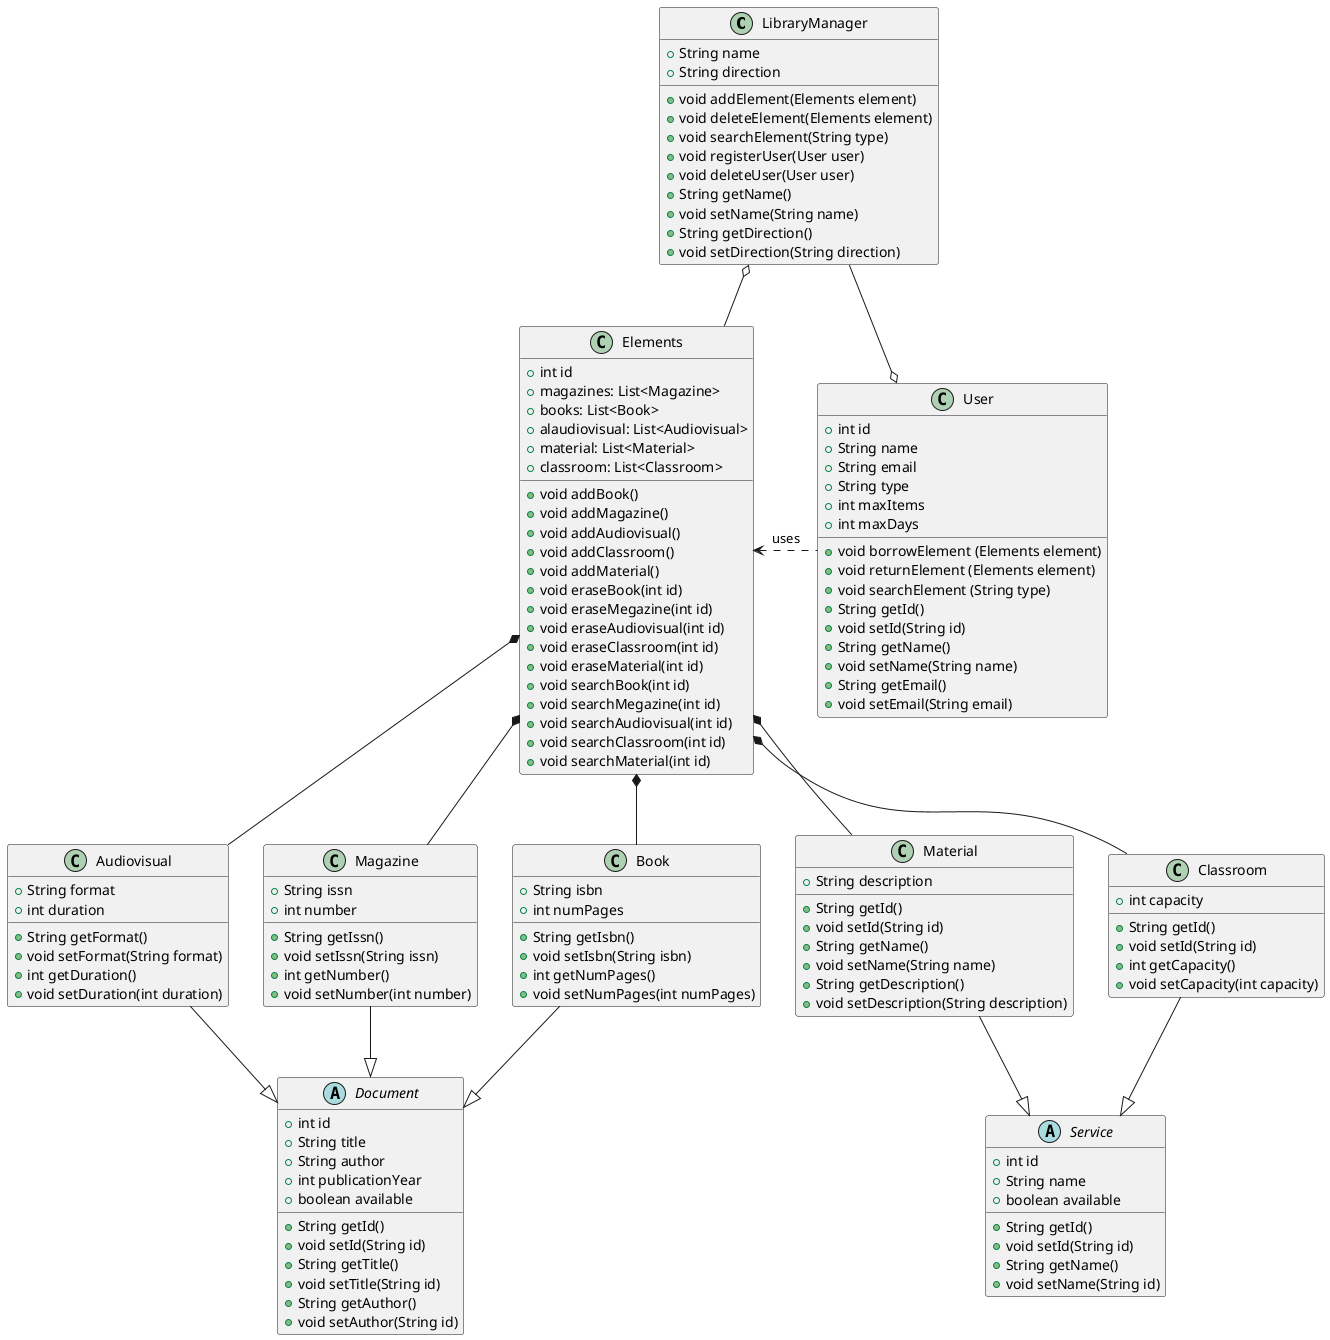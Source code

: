 @startuml

LibraryManager o-- Elements
LibraryManager --o User
Elements <.right. User : uses
Elements *-- Book
Elements *-- Magazine
Elements *-- Material
Elements *-- Classroom
Elements *-- Audiovisual
Service <|-up- Classroom
Service <|-up- Material
Document <|-up- Book
Document <|-up- Magazine
Document <|-up- Audiovisual

class Material {
    +String description
    +String getId()
    +void setId(String id)
    +String getName()
    +void setName(String name)
    +String getDescription()
    +void setDescription(String description)
}

class Elements {
    +int id
    +magazines: List<Magazine> 
    +books: List<Book> 
    +alaudiovisual: List<Audiovisual>
    +material: List<Material>
    +classroom: List<Classroom>
    +void addBook()
    +void addMagazine()
    +void addAudiovisual()
    +void addClassroom()
    +void addMaterial()
    +void eraseBook(int id)
    +void eraseMegazine(int id)
    +void eraseAudiovisual(int id)
    +void eraseClassroom(int id)
    +void eraseMaterial(int id)
    +void searchBook(int id)
    +void searchMegazine(int id)
    +void searchAudiovisual(int id)
    +void searchClassroom(int id)
    +void searchMaterial(int id)
}

abstract class Document {
    +int id
    +String title
    +String author
    +int publicationYear
    +boolean available
    +String getId()
    +void setId(String id)
    +String getTitle()
    +void setTitle(String id)
    +String getAuthor()
    +void setAuthor(String id)
    
}

class User {
    +int id
    +String name
    +String email
    +String type
    +int maxItems
    +int maxDays
    +void borrowElement (Elements element)
    +void returnElement (Elements element)
    +void searchElement (String type)
    +String getId()
    +void setId(String id)
    +String getName()
    +void setName(String name)
    +String getEmail()
    +void setEmail(String email)
}

class Book {
    +String isbn
    +int numPages
    +String getIsbn()
    +void setIsbn(String isbn)
    +int getNumPages()
    +void setNumPages(int numPages)
}

class Classroom {
    +int capacity
    +String getId()
    +void setId(String id)
    +int getCapacity()
    +void setCapacity(int capacity)
}

abstract class Service {
    +int id
    +String name
    +boolean available
    +String getId()
    +void setId(String id)
    +String getName()
    +void setName(String id)
}

class Magazine {
    +String issn
    +int number
    +String getIssn()
    +void setIssn(String issn)
    +int getNumber()
    +void setNumber(int number)
}

class Audiovisual {
    +String format
    +int duration
    +String getFormat()
    +void setFormat(String format)
    +int getDuration()
    +void setDuration(int duration)
}

class LibraryManager {
    +String name
    +String direction
    +void addElement(Elements element)
    +void deleteElement(Elements element)
    +void searchElement(String type)
    +void registerUser(User user)
    +void deleteUser(User user)
    +String getName()
    +void setName(String name)
    +String getDirection()
    +void setDirection(String direction)
}

@enduml
